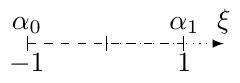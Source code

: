 \documentclass{standalone}

\usepackage{tikz}

\begin{document}
\begin{tikzpicture}
    \draw[dotted, |-latex] (0,0) -- (1.5,0) node[above]{$\xi$};
    \draw[dashed, |-|] (-1,0) node[below]{$-1$} node[above] {$\alpha_0$}
              --( 1,0) node[below]{$ 1$} node[above] {$\alpha_1$};
\end{tikzpicture}
\end{document}
